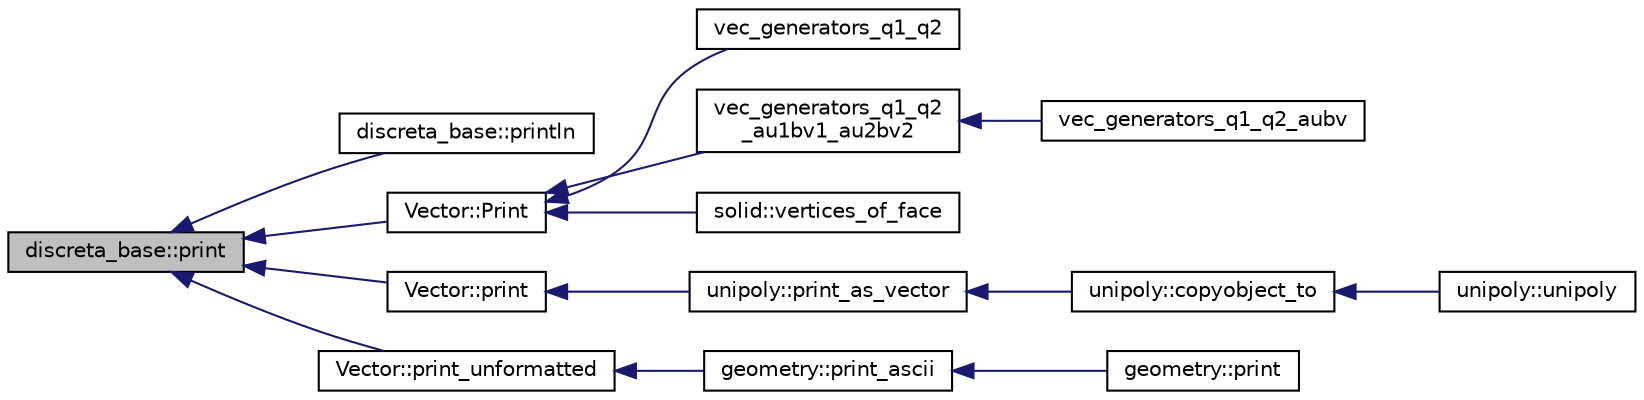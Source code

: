 digraph "discreta_base::print"
{
  edge [fontname="Helvetica",fontsize="10",labelfontname="Helvetica",labelfontsize="10"];
  node [fontname="Helvetica",fontsize="10",shape=record];
  rankdir="LR";
  Node15045 [label="discreta_base::print",height=0.2,width=0.4,color="black", fillcolor="grey75", style="filled", fontcolor="black"];
  Node15045 -> Node15046 [dir="back",color="midnightblue",fontsize="10",style="solid",fontname="Helvetica"];
  Node15046 [label="discreta_base::println",height=0.2,width=0.4,color="black", fillcolor="white", style="filled",URL="$d7/d71/classdiscreta__base.html#a9f021788626eb6e6622142a0f3494727"];
  Node15045 -> Node15047 [dir="back",color="midnightblue",fontsize="10",style="solid",fontname="Helvetica"];
  Node15047 [label="Vector::Print",height=0.2,width=0.4,color="black", fillcolor="white", style="filled",URL="$d5/db2/class_vector.html#ad789b6ce88fd8954c0df815f92d8f7eb"];
  Node15047 -> Node15048 [dir="back",color="midnightblue",fontsize="10",style="solid",fontname="Helvetica"];
  Node15048 [label="vec_generators_q1_q2",height=0.2,width=0.4,color="black", fillcolor="white", style="filled",URL="$d0/dd3/perm__group__gens_8_c.html#ac70761795da8630f4939bc3e00707d79"];
  Node15047 -> Node15049 [dir="back",color="midnightblue",fontsize="10",style="solid",fontname="Helvetica"];
  Node15049 [label="vec_generators_q1_q2\l_au1bv1_au2bv2",height=0.2,width=0.4,color="black", fillcolor="white", style="filled",URL="$d0/dd3/perm__group__gens_8_c.html#aee37285cfb5987a4fc1f5c7580865175"];
  Node15049 -> Node15050 [dir="back",color="midnightblue",fontsize="10",style="solid",fontname="Helvetica"];
  Node15050 [label="vec_generators_q1_q2_aubv",height=0.2,width=0.4,color="black", fillcolor="white", style="filled",URL="$d0/dd3/perm__group__gens_8_c.html#a0b5ce8828dd8a35cbfec4450f0d76edc"];
  Node15047 -> Node15051 [dir="back",color="midnightblue",fontsize="10",style="solid",fontname="Helvetica"];
  Node15051 [label="solid::vertices_of_face",height=0.2,width=0.4,color="black", fillcolor="white", style="filled",URL="$d8/def/classsolid.html#a939ce1ac4b1d7e7ad6164ce0376ff173"];
  Node15045 -> Node15052 [dir="back",color="midnightblue",fontsize="10",style="solid",fontname="Helvetica"];
  Node15052 [label="Vector::print",height=0.2,width=0.4,color="black", fillcolor="white", style="filled",URL="$d5/db2/class_vector.html#a71d7e24bcfdfc69d4a2137360acb066c"];
  Node15052 -> Node15053 [dir="back",color="midnightblue",fontsize="10",style="solid",fontname="Helvetica"];
  Node15053 [label="unipoly::print_as_vector",height=0.2,width=0.4,color="black", fillcolor="white", style="filled",URL="$d1/d89/classunipoly.html#a68ada9f90ad0ad39ae91653be50988aa"];
  Node15053 -> Node15054 [dir="back",color="midnightblue",fontsize="10",style="solid",fontname="Helvetica"];
  Node15054 [label="unipoly::copyobject_to",height=0.2,width=0.4,color="black", fillcolor="white", style="filled",URL="$d1/d89/classunipoly.html#aa856d320a499748a0f3345ab45e51910"];
  Node15054 -> Node15055 [dir="back",color="midnightblue",fontsize="10",style="solid",fontname="Helvetica"];
  Node15055 [label="unipoly::unipoly",height=0.2,width=0.4,color="black", fillcolor="white", style="filled",URL="$d1/d89/classunipoly.html#ade3afe0b00b7ff45b9dbc5a15cacf59d"];
  Node15045 -> Node15056 [dir="back",color="midnightblue",fontsize="10",style="solid",fontname="Helvetica"];
  Node15056 [label="Vector::print_unformatted",height=0.2,width=0.4,color="black", fillcolor="white", style="filled",URL="$d5/db2/class_vector.html#ad42c035ccb0c95544d2a4af4abaad30c"];
  Node15056 -> Node15057 [dir="back",color="midnightblue",fontsize="10",style="solid",fontname="Helvetica"];
  Node15057 [label="geometry::print_ascii",height=0.2,width=0.4,color="black", fillcolor="white", style="filled",URL="$da/d44/classgeometry.html#a8f5356989decb76fddb4926714240c0d"];
  Node15057 -> Node15058 [dir="back",color="midnightblue",fontsize="10",style="solid",fontname="Helvetica"];
  Node15058 [label="geometry::print",height=0.2,width=0.4,color="black", fillcolor="white", style="filled",URL="$da/d44/classgeometry.html#af92f963887d22dd3437f585df929208d"];
}
